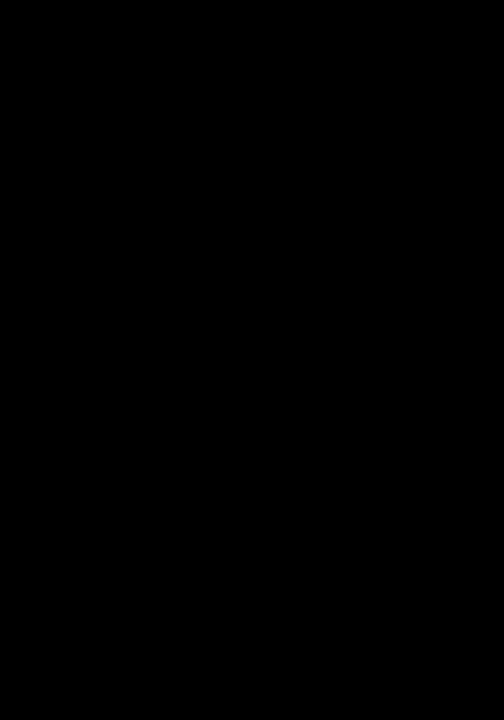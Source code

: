 #set datafile separator ",";

set terminal postscript "Helvetica" 20
set terminal postscript color
set terminal postscript eps enhanced
set output 'sleep_model_2nodes.eps'

set xrange [0:0.3]
set yrange [0:0.45]

#set logscale y
set xlabel "Sleep time (s)"
set ylabel "Wait time (s)"

set key left

#plot "data_3n_100" using 1:2 every 1 title col with linespoints lt -1,\
#(x/2.0) title "model (sleep only)" w linespoints lt -1,\
#"data_2n_110" u 1:2 every 1 title col with linespoints lt -1,\
#(x/2.0) + ((1.666*((x**2))/(1-(1.666*(x) )))) title "3 nodes model upper approx." w linespoints lt -1,\
#(x/2.0) + ((1.833*(((x/2.0)**2))/(1-(1.833*((x/2.0)) )))) title "2 nodes model upper approx." w linespoints lt -1,\
#"data_2n_190" u 1:2 every 1 title col with linespoints lt -1,\
#(x/2.0) + ((3.166*(((x/2.0)**2))/(1-(3.166*((x/2.0)) )))) title "2 nodes model upper approx." w linespoints lt -1

plot "data_2n_110" u 1:2 every 1 title col with linespoints lt -1,\
"data_2n_190" u 1:2 every 1 title col with linespoints lt -1,\
(x/2.0) title "model (sleep lower bound)" w linespoints lt -1,\
(x/2.0) + ((1.833*(((x/2.0)**2))/(1-(1.833*((x/2.0)) )))) title "2 nodes model upper approx. (l=1.833p/s)" w linespoints lt -1,\
(x/2.0) + ((3.166*(((x/2.0)**2))/(1-(3.166*((x/2.0)) )))) title "2 nodes model upper approx. (l=3.166p/s)" w linespoints lt -1
